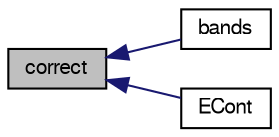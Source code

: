 digraph "correct"
{
  bgcolor="transparent";
  edge [fontname="FreeSans",fontsize="10",labelfontname="FreeSans",labelfontsize="10"];
  node [fontname="FreeSans",fontsize="10",shape=record];
  rankdir="LR";
  Node345 [label="correct",height=0.2,width=0.4,color="black", fillcolor="grey75", style="filled", fontcolor="black"];
  Node345 -> Node346 [dir="back",color="midnightblue",fontsize="10",style="solid",fontname="FreeSans"];
  Node346 [label="bands",height=0.2,width=0.4,color="black",URL="$a30074.html#a8941543e5a6d0e2528f19c17d3c3a10b",tooltip="Lower and upper limit of band i. "];
  Node345 -> Node347 [dir="back",color="midnightblue",fontsize="10",style="solid",fontname="FreeSans"];
  Node347 [label="ECont",height=0.2,width=0.4,color="black",URL="$a30074.html#ad3e4df8e89f5fe319c25297f235ecb1f",tooltip="Emission contribution for continuous phase. "];
}
